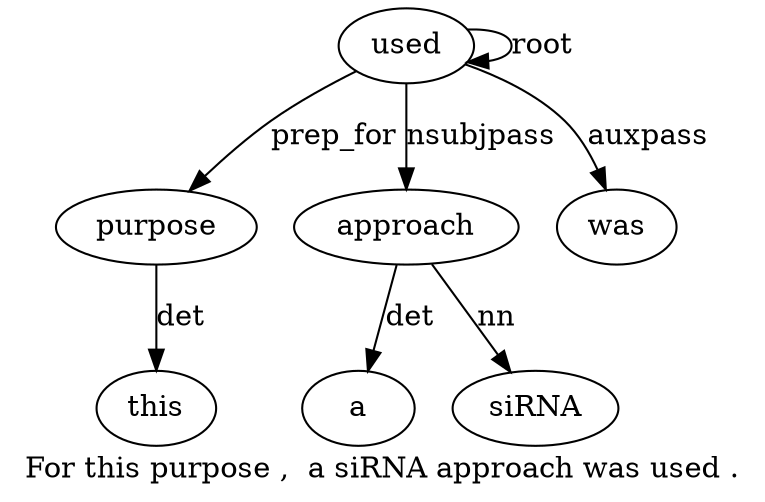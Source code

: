 digraph "For this purpose ,  a siRNA approach was used ." {
label="For this purpose ,  a siRNA approach was used .";
purpose3 [style=filled, fillcolor=white, label=purpose];
this2 [style=filled, fillcolor=white, label=this];
purpose3 -> this2  [label=det];
used9 [style=filled, fillcolor=white, label=used];
used9 -> purpose3  [label=prep_for];
approach7 [style=filled, fillcolor=white, label=approach];
a5 [style=filled, fillcolor=white, label=a];
approach7 -> a5  [label=det];
siRNA6 [style=filled, fillcolor=white, label=siRNA];
approach7 -> siRNA6  [label=nn];
used9 -> approach7  [label=nsubjpass];
was8 [style=filled, fillcolor=white, label=was];
used9 -> was8  [label=auxpass];
used9 -> used9  [label=root];
}
